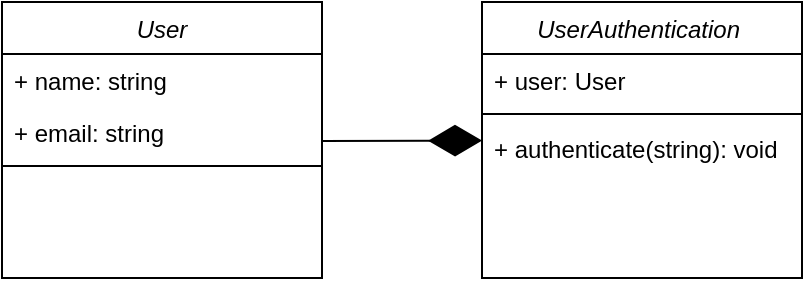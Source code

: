 <mxfile version="24.7.7">
  <diagram name="Page-1" id="RqBcY0FHnbmFPU2-cnTW">
    <mxGraphModel dx="819" dy="422" grid="1" gridSize="10" guides="1" tooltips="1" connect="1" arrows="1" fold="1" page="1" pageScale="1" pageWidth="850" pageHeight="1100" math="0" shadow="0">
      <root>
        <mxCell id="0" />
        <mxCell id="1" parent="0" />
        <mxCell id="q6KtAn29KRtKTk8hCYTI-1" value="User" style="swimlane;fontStyle=2;align=center;verticalAlign=top;childLayout=stackLayout;horizontal=1;startSize=26;horizontalStack=0;resizeParent=1;resizeLast=0;collapsible=1;marginBottom=0;rounded=0;shadow=0;strokeWidth=1;" vertex="1" parent="1">
          <mxGeometry x="260" y="110" width="160" height="138" as="geometry">
            <mxRectangle x="230" y="140" width="160" height="26" as="alternateBounds" />
          </mxGeometry>
        </mxCell>
        <mxCell id="q6KtAn29KRtKTk8hCYTI-2" value="+ name: string" style="text;align=left;verticalAlign=top;spacingLeft=4;spacingRight=4;overflow=hidden;rotatable=0;points=[[0,0.5],[1,0.5]];portConstraint=eastwest;" vertex="1" parent="q6KtAn29KRtKTk8hCYTI-1">
          <mxGeometry y="26" width="160" height="26" as="geometry" />
        </mxCell>
        <mxCell id="q6KtAn29KRtKTk8hCYTI-3" value="+ email: string" style="text;align=left;verticalAlign=top;spacingLeft=4;spacingRight=4;overflow=hidden;rotatable=0;points=[[0,0.5],[1,0.5]];portConstraint=eastwest;" vertex="1" parent="q6KtAn29KRtKTk8hCYTI-1">
          <mxGeometry y="52" width="160" height="26" as="geometry" />
        </mxCell>
        <mxCell id="q6KtAn29KRtKTk8hCYTI-5" value="" style="line;html=1;strokeWidth=1;align=left;verticalAlign=middle;spacingTop=-1;spacingLeft=3;spacingRight=3;rotatable=0;labelPosition=right;points=[];portConstraint=eastwest;" vertex="1" parent="q6KtAn29KRtKTk8hCYTI-1">
          <mxGeometry y="78" width="160" height="8" as="geometry" />
        </mxCell>
        <mxCell id="q6KtAn29KRtKTk8hCYTI-7" value="UserAuthentication " style="swimlane;fontStyle=2;align=center;verticalAlign=top;childLayout=stackLayout;horizontal=1;startSize=26;horizontalStack=0;resizeParent=1;resizeLast=0;collapsible=1;marginBottom=0;rounded=0;shadow=0;strokeWidth=1;" vertex="1" parent="1">
          <mxGeometry x="500" y="110" width="160" height="138" as="geometry">
            <mxRectangle x="230" y="140" width="160" height="26" as="alternateBounds" />
          </mxGeometry>
        </mxCell>
        <mxCell id="q6KtAn29KRtKTk8hCYTI-8" value="+ user: User" style="text;align=left;verticalAlign=top;spacingLeft=4;spacingRight=4;overflow=hidden;rotatable=0;points=[[0,0.5],[1,0.5]];portConstraint=eastwest;" vertex="1" parent="q6KtAn29KRtKTk8hCYTI-7">
          <mxGeometry y="26" width="160" height="26" as="geometry" />
        </mxCell>
        <mxCell id="q6KtAn29KRtKTk8hCYTI-10" value="" style="line;html=1;strokeWidth=1;align=left;verticalAlign=middle;spacingTop=-1;spacingLeft=3;spacingRight=3;rotatable=0;labelPosition=right;points=[];portConstraint=eastwest;" vertex="1" parent="q6KtAn29KRtKTk8hCYTI-7">
          <mxGeometry y="52" width="160" height="8" as="geometry" />
        </mxCell>
        <mxCell id="q6KtAn29KRtKTk8hCYTI-9" value="+ authenticate(string): void" style="text;align=left;verticalAlign=top;spacingLeft=4;spacingRight=4;overflow=hidden;rotatable=0;points=[[0,0.5],[1,0.5]];portConstraint=eastwest;" vertex="1" parent="q6KtAn29KRtKTk8hCYTI-7">
          <mxGeometry y="60" width="160" height="26" as="geometry" />
        </mxCell>
        <mxCell id="q6KtAn29KRtKTk8hCYTI-11" value="" style="endArrow=diamondThin;endFill=1;endSize=24;html=1;rounded=0;" edge="1" parent="1" target="q6KtAn29KRtKTk8hCYTI-7">
          <mxGeometry width="160" relative="1" as="geometry">
            <mxPoint x="420" y="179.528" as="sourcePoint" />
            <mxPoint x="500" y="149.996" as="targetPoint" />
          </mxGeometry>
        </mxCell>
      </root>
    </mxGraphModel>
  </diagram>
</mxfile>
